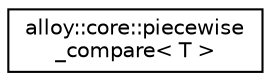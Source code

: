 digraph "Graphical Class Hierarchy"
{
  edge [fontname="Helvetica",fontsize="10",labelfontname="Helvetica",labelfontsize="10"];
  node [fontname="Helvetica",fontsize="10",shape=record];
  rankdir="LR";
  Node1 [label="alloy::core::piecewise\l_compare\< T \>",height=0.2,width=0.4,color="black", fillcolor="white", style="filled",URL="$d1/d93/structalloy_1_1core_1_1piecewise__compare.html",tooltip="A comparator type that is specialized for piecewise comparisons. "];
}
